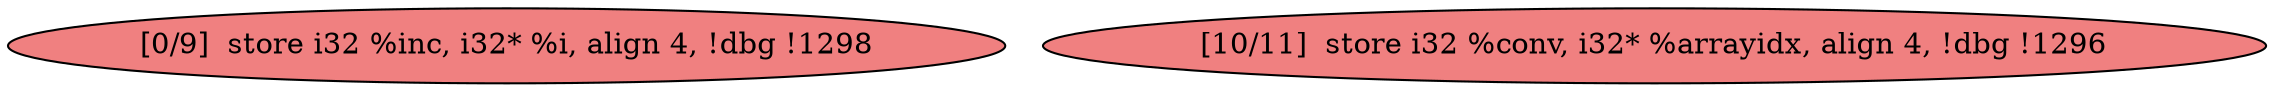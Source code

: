 
digraph G {


node220 [fillcolor=lightcoral,label="[0/9]  store i32 %inc, i32* %i, align 4, !dbg !1298",shape=ellipse,style=filled ]
node219 [fillcolor=lightcoral,label="[10/11]  store i32 %conv, i32* %arrayidx, align 4, !dbg !1296",shape=ellipse,style=filled ]



}
